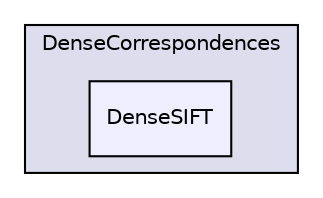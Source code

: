 digraph "D:/Dev/Windows Linux/DenseCorrespondences/CPP/DenseCorrespondences/DenseSIFT" {
  compound=true
  node [ fontsize="10", fontname="Helvetica"];
  edge [ labelfontsize="10", labelfontname="Helvetica"];
  subgraph clusterdir_a4f652de611261566ee6ccee7bf540f7 {
    graph [ bgcolor="#ddddee", pencolor="black", label="DenseCorrespondences" fontname="Helvetica", fontsize="10", URL="dir_a4f652de611261566ee6ccee7bf540f7.html"]
  dir_381e1df8016a7032564c1a909b77011b [shape=box, label="DenseSIFT", style="filled", fillcolor="#eeeeff", pencolor="black", URL="dir_381e1df8016a7032564c1a909b77011b.html"];
  }
}
